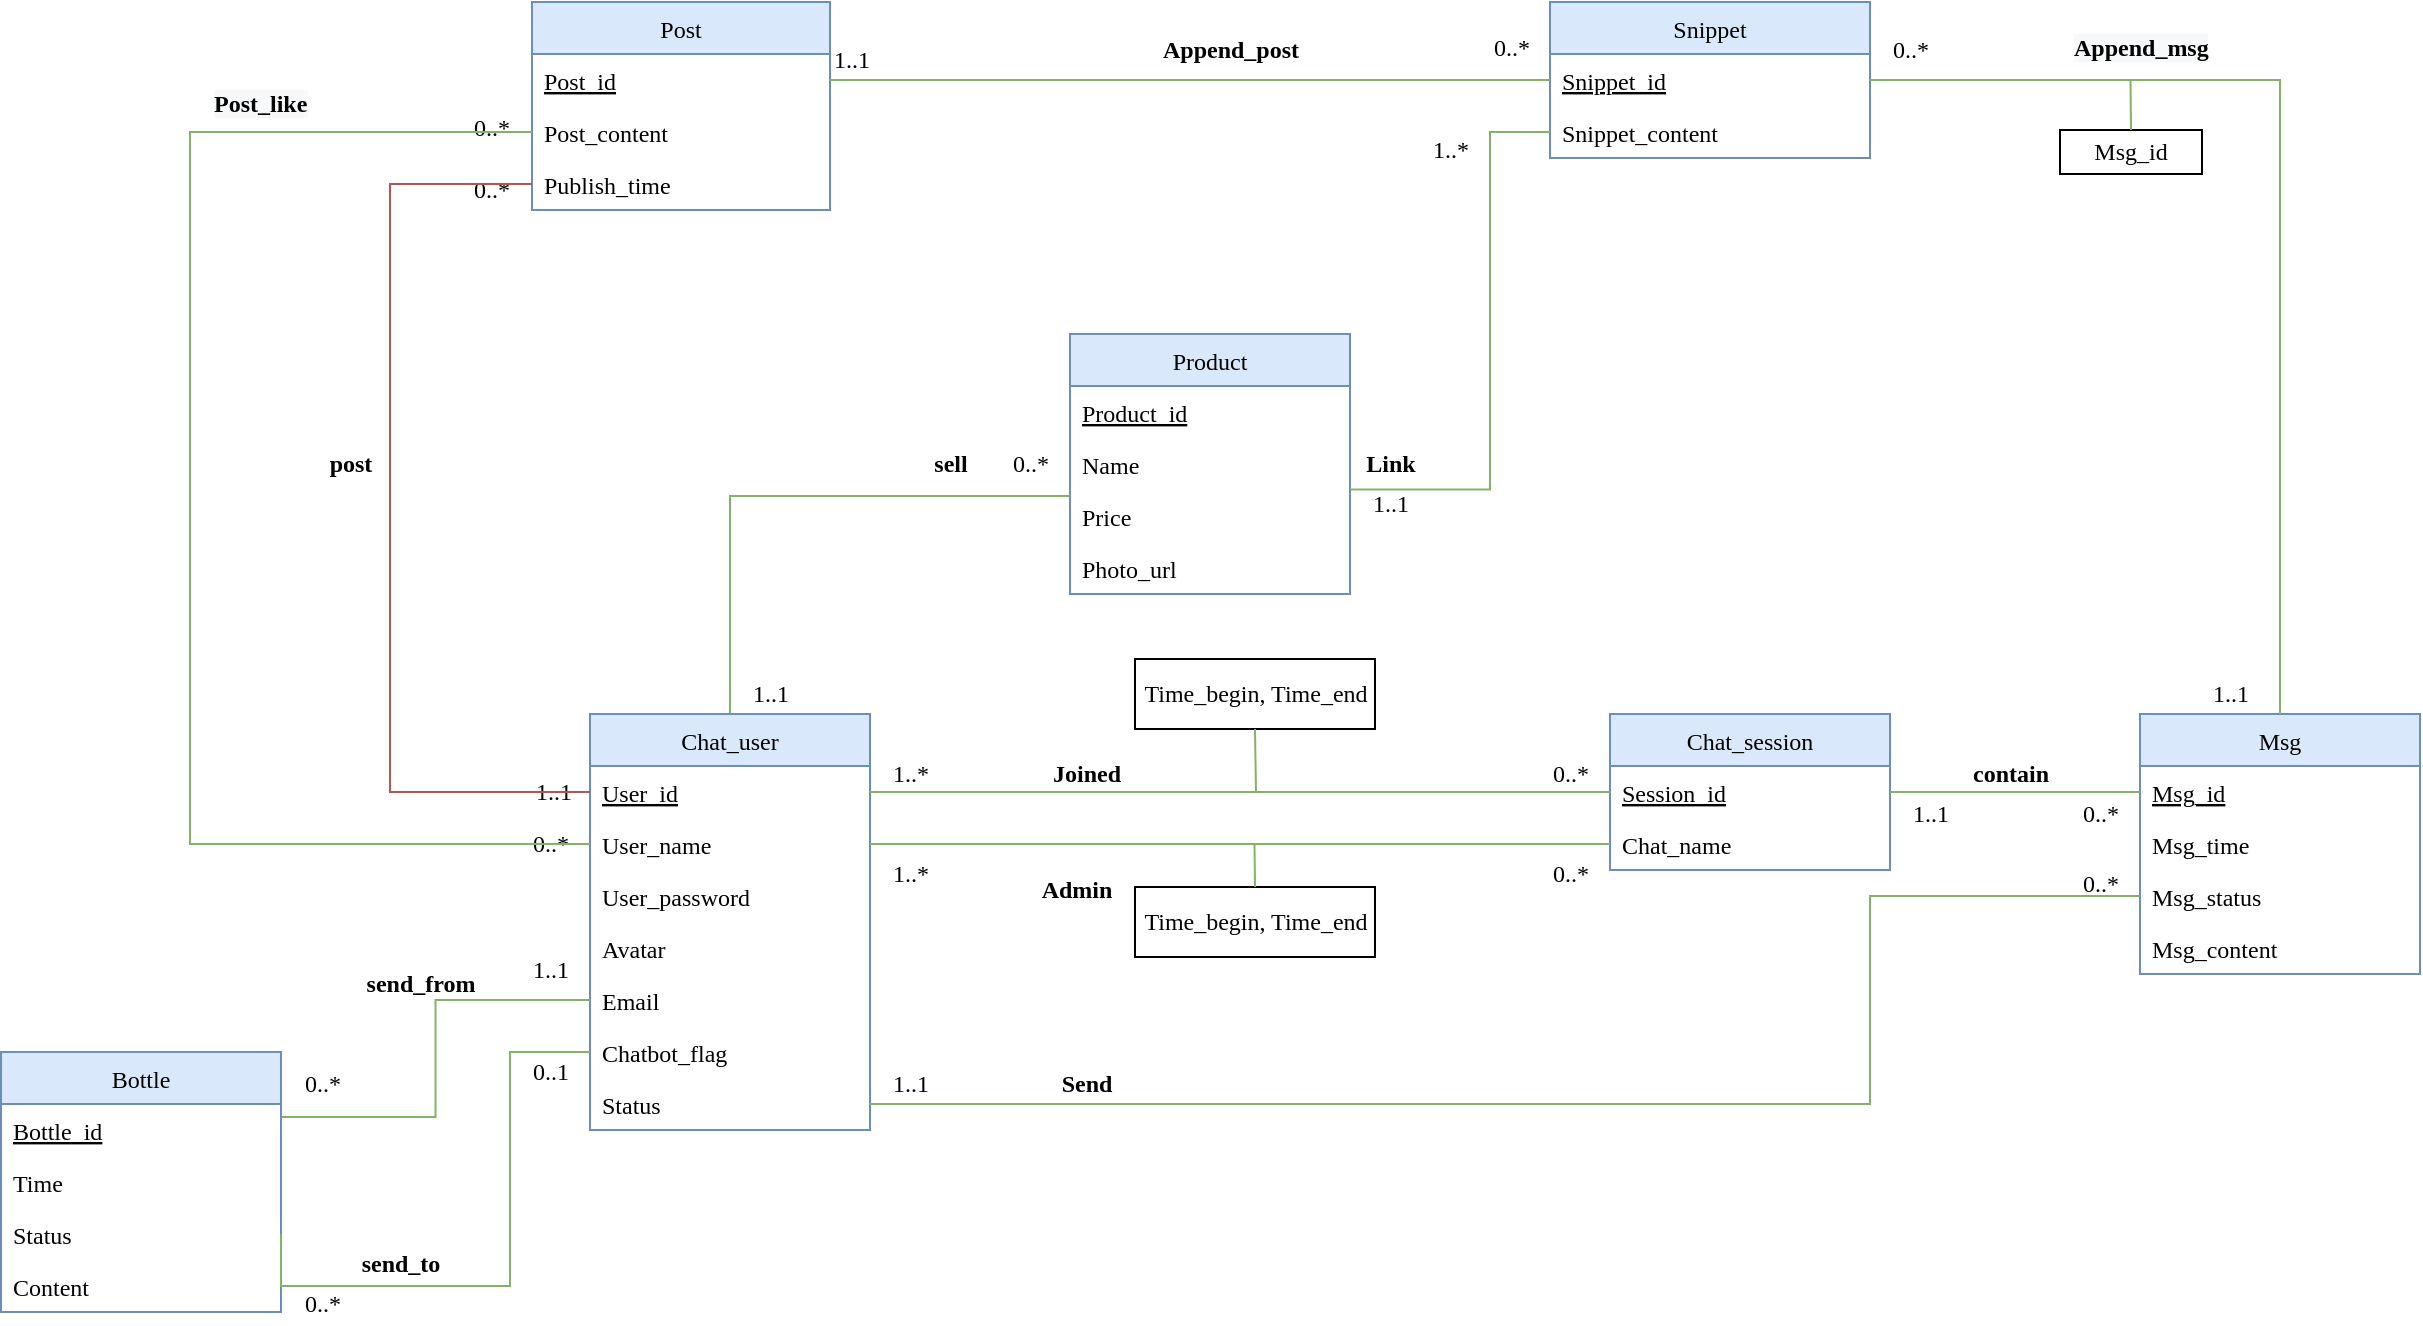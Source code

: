 <mxfile version="14.4.2" type="device"><diagram id="dTtkQIJYa2IMiTzv9Ntz" name="Page-1"><mxGraphModel dx="1933" dy="2166" grid="1" gridSize="10" guides="1" tooltips="1" connect="1" arrows="1" fold="1" page="1" pageScale="1" pageWidth="827" pageHeight="1169" math="0" shadow="0"><root><mxCell id="0"/><mxCell id="1" parent="0"/><mxCell id="8RAyutqbreIMR5R0XzN1-37" style="edgeStyle=orthogonalEdgeStyle;rounded=0;orthogonalLoop=1;jettySize=auto;html=1;exitX=0.5;exitY=0;exitDx=0;exitDy=0;entryX=0;entryY=0.5;entryDx=0;entryDy=0;endArrow=none;endFill=0;fontFamily=Verdana;fillColor=#d5e8d4;strokeColor=#82b366;" parent="1" source="8lagJGN-GqbH0Vg4iJa4-3" edge="1"><mxGeometry relative="1" as="geometry"><Array as="points"><mxPoint x="200" y="216"/></Array><mxPoint x="370" y="216" as="targetPoint"/></mxGeometry></mxCell><mxCell id="8lagJGN-GqbH0Vg4iJa4-3" value="Chat_user" style="swimlane;fontStyle=0;childLayout=stackLayout;horizontal=1;startSize=26;fillColor=#dae8fc;horizontalStack=0;resizeParent=1;resizeParentMax=0;resizeLast=0;collapsible=1;marginBottom=0;fontFamily=Verdana;strokeColor=#6c8ebf;" parent="1" vertex="1"><mxGeometry x="130" y="325" width="140" height="208" as="geometry"><mxRectangle x="470" y="430" width="60" height="26" as="alternateBounds"/></mxGeometry></mxCell><mxCell id="8lagJGN-GqbH0Vg4iJa4-4" value="User_id" style="text;strokeColor=none;fillColor=none;align=left;verticalAlign=top;spacingLeft=4;spacingRight=4;overflow=hidden;rotatable=0;points=[[0,0.5],[1,0.5]];portConstraint=eastwest;fontStyle=4;fontFamily=Verdana;" parent="8lagJGN-GqbH0Vg4iJa4-3" vertex="1"><mxGeometry y="26" width="140" height="26" as="geometry"/></mxCell><mxCell id="8lagJGN-GqbH0Vg4iJa4-5" value="User_name" style="text;strokeColor=none;fillColor=none;align=left;verticalAlign=top;spacingLeft=4;spacingRight=4;overflow=hidden;rotatable=0;points=[[0,0.5],[1,0.5]];portConstraint=eastwest;fontFamily=Verdana;" parent="8lagJGN-GqbH0Vg4iJa4-3" vertex="1"><mxGeometry y="52" width="140" height="26" as="geometry"/></mxCell><mxCell id="8lagJGN-GqbH0Vg4iJa4-6" value="User_password" style="text;strokeColor=none;fillColor=none;align=left;verticalAlign=top;spacingLeft=4;spacingRight=4;overflow=hidden;rotatable=0;points=[[0,0.5],[1,0.5]];portConstraint=eastwest;fontFamily=Verdana;" parent="8lagJGN-GqbH0Vg4iJa4-3" vertex="1"><mxGeometry y="78" width="140" height="26" as="geometry"/></mxCell><mxCell id="n4pVlpThut_DQTIlphxN-23" value="Avatar" style="text;strokeColor=none;fillColor=none;align=left;verticalAlign=top;spacingLeft=4;spacingRight=4;overflow=hidden;rotatable=0;points=[[0,0.5],[1,0.5]];portConstraint=eastwest;fontFamily=Verdana;" parent="8lagJGN-GqbH0Vg4iJa4-3" vertex="1"><mxGeometry y="104" width="140" height="26" as="geometry"/></mxCell><mxCell id="tEU7X94DvSa0BvS8k2yI-3" value="Email" style="text;strokeColor=none;fillColor=none;align=left;verticalAlign=top;spacingLeft=4;spacingRight=4;overflow=hidden;rotatable=0;points=[[0,0.5],[1,0.5]];portConstraint=eastwest;fontFamily=Verdana;" parent="8lagJGN-GqbH0Vg4iJa4-3" vertex="1"><mxGeometry y="130" width="140" height="26" as="geometry"/></mxCell><mxCell id="sKKU6vG8FIEmvplbqzsH-193" value="Chatbot_flag" style="text;strokeColor=none;fillColor=none;align=left;verticalAlign=top;spacingLeft=4;spacingRight=4;overflow=hidden;rotatable=0;points=[[0,0.5],[1,0.5]];portConstraint=eastwest;fontFamily=Verdana;" parent="8lagJGN-GqbH0Vg4iJa4-3" vertex="1"><mxGeometry y="156" width="140" height="26" as="geometry"/></mxCell><mxCell id="sKKU6vG8FIEmvplbqzsH-180" value="Status" style="text;strokeColor=none;fillColor=none;align=left;verticalAlign=top;spacingLeft=4;spacingRight=4;overflow=hidden;rotatable=0;points=[[0,0.5],[1,0.5]];portConstraint=eastwest;fontFamily=Verdana;" parent="8lagJGN-GqbH0Vg4iJa4-3" vertex="1"><mxGeometry y="182" width="140" height="26" as="geometry"/></mxCell><mxCell id="8lagJGN-GqbH0Vg4iJa4-7" value="Chat_session" style="swimlane;fontStyle=0;childLayout=stackLayout;horizontal=1;startSize=26;fillColor=#dae8fc;horizontalStack=0;resizeParent=1;resizeParentMax=0;resizeLast=0;collapsible=1;marginBottom=0;fontFamily=Verdana;strokeColor=#6c8ebf;" parent="1" vertex="1"><mxGeometry x="640" y="325" width="140" height="78" as="geometry"/></mxCell><mxCell id="8lagJGN-GqbH0Vg4iJa4-8" value="Session_id" style="text;strokeColor=none;fillColor=none;align=left;verticalAlign=top;spacingLeft=4;spacingRight=4;overflow=hidden;rotatable=0;points=[[0,0.5],[1,0.5]];portConstraint=eastwest;fontStyle=4;fontFamily=Verdana;" parent="8lagJGN-GqbH0Vg4iJa4-7" vertex="1"><mxGeometry y="26" width="140" height="26" as="geometry"/></mxCell><mxCell id="8lagJGN-GqbH0Vg4iJa4-9" value="Chat_name" style="text;strokeColor=none;fillColor=none;align=left;verticalAlign=top;spacingLeft=4;spacingRight=4;overflow=hidden;rotatable=0;points=[[0,0.5],[1,0.5]];portConstraint=eastwest;fontFamily=Verdana;" parent="8lagJGN-GqbH0Vg4iJa4-7" vertex="1"><mxGeometry y="52" width="140" height="26" as="geometry"/></mxCell><mxCell id="8lagJGN-GqbH0Vg4iJa4-69" value="Msg" style="swimlane;fontStyle=0;childLayout=stackLayout;horizontal=1;startSize=26;fillColor=#dae8fc;horizontalStack=0;resizeParent=1;resizeParentMax=0;resizeLast=0;collapsible=1;marginBottom=0;fontFamily=Verdana;strokeColor=#6c8ebf;" parent="1" vertex="1"><mxGeometry x="905" y="325" width="140" height="130" as="geometry"><mxRectangle x="970" y="430" width="60" height="26" as="alternateBounds"/></mxGeometry></mxCell><mxCell id="8lagJGN-GqbH0Vg4iJa4-76" value="Msg_id" style="text;strokeColor=none;fillColor=none;align=left;verticalAlign=top;spacingLeft=4;spacingRight=4;overflow=hidden;rotatable=0;points=[[0,0.5],[1,0.5]];portConstraint=eastwest;fontStyle=4;fontFamily=Verdana;" parent="8lagJGN-GqbH0Vg4iJa4-69" vertex="1"><mxGeometry y="26" width="140" height="26" as="geometry"/></mxCell><mxCell id="8lagJGN-GqbH0Vg4iJa4-70" value="Msg_time" style="text;strokeColor=none;fillColor=none;align=left;verticalAlign=top;spacingLeft=4;spacingRight=4;overflow=hidden;rotatable=0;points=[[0,0.5],[1,0.5]];portConstraint=eastwest;fontFamily=Verdana;fontStyle=0" parent="8lagJGN-GqbH0Vg4iJa4-69" vertex="1"><mxGeometry y="52" width="140" height="26" as="geometry"/></mxCell><mxCell id="2" value="Msg_status" style="text;strokeColor=none;fillColor=none;align=left;verticalAlign=top;spacingLeft=4;spacingRight=4;overflow=hidden;rotatable=0;points=[[0,0.5],[1,0.5]];portConstraint=eastwest;fontFamily=Verdana;fontStyle=0" parent="8lagJGN-GqbH0Vg4iJa4-69" vertex="1"><mxGeometry y="78" width="140" height="26" as="geometry"/></mxCell><mxCell id="8lagJGN-GqbH0Vg4iJa4-72" value="Msg_content" style="text;strokeColor=none;fillColor=none;align=left;verticalAlign=top;spacingLeft=4;spacingRight=4;overflow=hidden;rotatable=0;points=[[0,0.5],[1,0.5]];portConstraint=eastwest;fontFamily=Verdana;fontStyle=0" parent="8lagJGN-GqbH0Vg4iJa4-69" vertex="1"><mxGeometry y="104" width="140" height="26" as="geometry"/></mxCell><mxCell id="dCPLGyzFnE5LpVqUAaXf-17" value="1..*" style="text;html=1;align=center;verticalAlign=middle;resizable=0;points=[];autosize=1;fontFamily=Verdana;" parent="1" vertex="1"><mxGeometry x="270" y="345" width="40" height="20" as="geometry"/></mxCell><mxCell id="dCPLGyzFnE5LpVqUAaXf-18" value="0..*" style="text;html=1;align=center;verticalAlign=middle;resizable=0;points=[];autosize=1;fontFamily=Verdana;" parent="1" vertex="1"><mxGeometry x="600" y="345" width="40" height="20" as="geometry"/></mxCell><mxCell id="dCPLGyzFnE5LpVqUAaXf-21" style="edgeStyle=orthogonalEdgeStyle;rounded=0;orthogonalLoop=1;jettySize=auto;html=1;exitX=1;exitY=0.5;exitDx=0;exitDy=0;entryX=0;entryY=0.5;entryDx=0;entryDy=0;endArrow=none;endFill=0;fontFamily=Verdana;fillColor=#d5e8d4;strokeColor=#82b366;" parent="1" source="8lagJGN-GqbH0Vg4iJa4-8" target="8lagJGN-GqbH0Vg4iJa4-76" edge="1"><mxGeometry relative="1" as="geometry"/></mxCell><mxCell id="dCPLGyzFnE5LpVqUAaXf-22" value="0..*" style="text;html=1;align=center;verticalAlign=middle;resizable=0;points=[];autosize=1;fontFamily=Verdana;" parent="1" vertex="1"><mxGeometry x="865" y="365" width="40" height="20" as="geometry"/></mxCell><mxCell id="dCPLGyzFnE5LpVqUAaXf-23" value="1..1" style="text;html=1;align=center;verticalAlign=middle;resizable=0;points=[];autosize=1;fontFamily=Verdana;" parent="1" vertex="1"><mxGeometry x="780" y="365" width="40" height="20" as="geometry"/></mxCell><mxCell id="dCPLGyzFnE5LpVqUAaXf-55" style="edgeStyle=orthogonalEdgeStyle;rounded=0;orthogonalLoop=1;jettySize=auto;html=1;exitX=1;exitY=0.5;exitDx=0;exitDy=0;entryX=0;entryY=0.5;entryDx=0;entryDy=0;endArrow=none;endFill=0;fontFamily=Verdana;fillColor=#d5e8d4;strokeColor=#82b366;" parent="1" source="8lagJGN-GqbH0Vg4iJa4-5" target="8lagJGN-GqbH0Vg4iJa4-9" edge="1"><mxGeometry relative="1" as="geometry"><mxPoint x="270" y="468.0" as="sourcePoint"/><mxPoint x="390" y="469" as="targetPoint"/></mxGeometry></mxCell><mxCell id="dCPLGyzFnE5LpVqUAaXf-58" value="1..*" style="text;html=1;align=center;verticalAlign=middle;resizable=0;points=[];autosize=1;fontFamily=Verdana;" parent="1" vertex="1"><mxGeometry x="270" y="395" width="40" height="20" as="geometry"/></mxCell><mxCell id="sKKU6vG8FIEmvplbqzsH-143" value="Post" style="swimlane;fontStyle=0;childLayout=stackLayout;horizontal=1;startSize=26;fillColor=#dae8fc;horizontalStack=0;resizeParent=1;resizeParentMax=0;resizeLast=0;collapsible=1;marginBottom=0;fontFamily=Verdana;strokeColor=#6c8ebf;" parent="1" vertex="1"><mxGeometry x="101" y="-31" width="149" height="104" as="geometry"/></mxCell><mxCell id="sKKU6vG8FIEmvplbqzsH-144" value="Post_id" style="text;strokeColor=none;fillColor=none;align=left;verticalAlign=top;spacingLeft=4;spacingRight=4;overflow=hidden;rotatable=0;points=[[0,0.5],[1,0.5]];portConstraint=eastwest;fontStyle=4;fontFamily=Verdana;" parent="sKKU6vG8FIEmvplbqzsH-143" vertex="1"><mxGeometry y="26" width="149" height="26" as="geometry"/></mxCell><mxCell id="sKKU6vG8FIEmvplbqzsH-151" value="Post_content" style="text;strokeColor=none;fillColor=none;align=left;verticalAlign=top;spacingLeft=4;spacingRight=4;overflow=hidden;rotatable=0;points=[[0,0.5],[1,0.5]];portConstraint=eastwest;fontFamily=Verdana;" parent="sKKU6vG8FIEmvplbqzsH-143" vertex="1"><mxGeometry y="52" width="149" height="26" as="geometry"/></mxCell><mxCell id="sKKU6vG8FIEmvplbqzsH-145" value="Publish_time" style="text;strokeColor=none;fillColor=none;align=left;verticalAlign=top;spacingLeft=4;spacingRight=4;overflow=hidden;rotatable=0;points=[[0,0.5],[1,0.5]];portConstraint=eastwest;fontFamily=Verdana;" parent="sKKU6vG8FIEmvplbqzsH-143" vertex="1"><mxGeometry y="78" width="149" height="26" as="geometry"/></mxCell><mxCell id="sKKU6vG8FIEmvplbqzsH-169" value="Snippet" style="swimlane;fontStyle=0;childLayout=stackLayout;horizontal=1;startSize=26;fillColor=#dae8fc;horizontalStack=0;resizeParent=1;resizeParentMax=0;resizeLast=0;collapsible=1;marginBottom=0;fontFamily=Verdana;strokeColor=#6c8ebf;" parent="1" vertex="1"><mxGeometry x="610" y="-31" width="160" height="78" as="geometry"/></mxCell><mxCell id="sKKU6vG8FIEmvplbqzsH-170" value="Snippet_id" style="text;strokeColor=none;fillColor=none;align=left;verticalAlign=top;spacingLeft=4;spacingRight=4;overflow=hidden;rotatable=0;points=[[0,0.5],[1,0.5]];portConstraint=eastwest;fontStyle=4;fontFamily=Verdana;" parent="sKKU6vG8FIEmvplbqzsH-169" vertex="1"><mxGeometry y="26" width="160" height="26" as="geometry"/></mxCell><mxCell id="sKKU6vG8FIEmvplbqzsH-172" value="Snippet_content" style="text;strokeColor=none;fillColor=none;align=left;verticalAlign=top;spacingLeft=4;spacingRight=4;overflow=hidden;rotatable=0;points=[[0,0.5],[1,0.5]];portConstraint=eastwest;fontFamily=Verdana;" parent="sKKU6vG8FIEmvplbqzsH-169" vertex="1"><mxGeometry y="52" width="160" height="26" as="geometry"/></mxCell><mxCell id="sKKU6vG8FIEmvplbqzsH-178" style="edgeStyle=orthogonalEdgeStyle;rounded=0;orthogonalLoop=1;jettySize=auto;html=1;exitX=1;exitY=0.5;exitDx=0;exitDy=0;endArrow=none;endFill=0;fontFamily=Verdana;entryX=0;entryY=0.5;entryDx=0;entryDy=0;fillColor=#d5e8d4;strokeColor=#82b366;" parent="1" source="sKKU6vG8FIEmvplbqzsH-144" target="sKKU6vG8FIEmvplbqzsH-170" edge="1"><mxGeometry relative="1" as="geometry"><mxPoint x="610" y="10" as="targetPoint"/><Array as="points"><mxPoint x="540" y="8"/><mxPoint x="540" y="8"/></Array></mxGeometry></mxCell><mxCell id="11" value="1..1" style="text;html=1;resizable=0;points=[];autosize=1;align=left;verticalAlign=top;spacingTop=-4;fontFamily=Verdana;" parent="1" vertex="1"><mxGeometry x="250" y="-12" width="40" height="20" as="geometry"/></mxCell><mxCell id="13" value="0..*" style="text;html=1;resizable=0;points=[];autosize=1;align=left;verticalAlign=top;spacingTop=-4;fontFamily=Verdana;" parent="1" vertex="1"><mxGeometry x="580" y="-18" width="40" height="20" as="geometry"/></mxCell><mxCell id="21" value="0..*" style="text;html=1;resizable=0;points=[];autosize=1;align=left;verticalAlign=top;spacingTop=-4;fontFamily=Verdana;" parent="1" vertex="1"><mxGeometry x="70" y="22" width="40" height="20" as="geometry"/></mxCell><mxCell id="22" value="1..1" style="text;html=1;resizable=0;points=[];autosize=1;align=left;verticalAlign=top;spacingTop=-4;fontFamily=Verdana;" parent="1" vertex="1"><mxGeometry x="101" y="354" width="40" height="20" as="geometry"/></mxCell><mxCell id="8RAyutqbreIMR5R0XzN1-30" style="edgeStyle=orthogonalEdgeStyle;rounded=0;orthogonalLoop=1;jettySize=auto;html=1;exitX=1;exitY=0.5;exitDx=0;exitDy=0;entryX=0.5;entryY=0;entryDx=0;entryDy=0;endArrow=none;endFill=0;fontFamily=Verdana;fillColor=#d5e8d4;strokeColor=#82b366;" parent="1" source="sKKU6vG8FIEmvplbqzsH-170" target="8lagJGN-GqbH0Vg4iJa4-69" edge="1"><mxGeometry relative="1" as="geometry"><mxPoint x="1010" y="8" as="sourcePoint"/></mxGeometry></mxCell><mxCell id="8RAyutqbreIMR5R0XzN1-31" value="Product" style="swimlane;fontStyle=0;childLayout=stackLayout;horizontal=1;startSize=26;fillColor=#dae8fc;horizontalStack=0;resizeParent=1;resizeParentMax=0;resizeLast=0;collapsible=1;marginBottom=0;fontFamily=Verdana;strokeColor=#6c8ebf;" parent="1" vertex="1"><mxGeometry x="370" y="135" width="140" height="130" as="geometry"/></mxCell><mxCell id="8RAyutqbreIMR5R0XzN1-32" value="Product_id" style="text;strokeColor=none;fillColor=none;align=left;verticalAlign=top;spacingLeft=4;spacingRight=4;overflow=hidden;rotatable=0;points=[[0,0.5],[1,0.5]];portConstraint=eastwest;fontStyle=4;fontFamily=Verdana;" parent="8RAyutqbreIMR5R0XzN1-31" vertex="1"><mxGeometry y="26" width="140" height="26" as="geometry"/></mxCell><mxCell id="8RAyutqbreIMR5R0XzN1-33" value="Name" style="text;strokeColor=none;fillColor=none;align=left;verticalAlign=top;spacingLeft=4;spacingRight=4;overflow=hidden;rotatable=0;points=[[0,0.5],[1,0.5]];portConstraint=eastwest;fontStyle=0;fontFamily=Verdana;" parent="8RAyutqbreIMR5R0XzN1-31" vertex="1"><mxGeometry y="52" width="140" height="26" as="geometry"/></mxCell><mxCell id="8RAyutqbreIMR5R0XzN1-35" value="Price" style="text;strokeColor=none;fillColor=none;align=left;verticalAlign=top;spacingLeft=4;spacingRight=4;overflow=hidden;rotatable=0;points=[[0,0.5],[1,0.5]];portConstraint=eastwest;fontFamily=Verdana;" parent="8RAyutqbreIMR5R0XzN1-31" vertex="1"><mxGeometry y="78" width="140" height="26" as="geometry"/></mxCell><mxCell id="Lsxp5XS780Nxvkdl08ND-22" value="Photo_url" style="text;strokeColor=none;fillColor=none;align=left;verticalAlign=top;spacingLeft=4;spacingRight=4;overflow=hidden;rotatable=0;points=[[0,0.5],[1,0.5]];portConstraint=eastwest;fontFamily=Verdana;" parent="8RAyutqbreIMR5R0XzN1-31" vertex="1"><mxGeometry y="104" width="140" height="26" as="geometry"/></mxCell><mxCell id="8RAyutqbreIMR5R0XzN1-87" style="edgeStyle=orthogonalEdgeStyle;rounded=0;orthogonalLoop=1;jettySize=auto;html=1;exitX=1;exitY=0.25;exitDx=0;exitDy=0;entryX=0;entryY=0.5;entryDx=0;entryDy=0;endArrow=none;endFill=0;fontFamily=Verdana;fontStyle=1;fillColor=#d5e8d4;strokeColor=#82b366;" parent="1" source="8RAyutqbreIMR5R0XzN1-45" target="tEU7X94DvSa0BvS8k2yI-3" edge="1"><mxGeometry relative="1" as="geometry"/></mxCell><mxCell id="8RAyutqbreIMR5R0XzN1-45" value="Bottle" style="swimlane;fontStyle=0;childLayout=stackLayout;horizontal=1;startSize=26;fillColor=#dae8fc;horizontalStack=0;resizeParent=1;resizeParentMax=0;resizeLast=0;collapsible=1;marginBottom=0;fontFamily=Verdana;strokeColor=#6c8ebf;" parent="1" vertex="1"><mxGeometry x="-164.5" y="494" width="140" height="130" as="geometry"><mxRectangle x="470" y="430" width="60" height="26" as="alternateBounds"/></mxGeometry></mxCell><mxCell id="8RAyutqbreIMR5R0XzN1-46" value="Bottle_id" style="text;strokeColor=none;fillColor=none;align=left;verticalAlign=top;spacingLeft=4;spacingRight=4;overflow=hidden;rotatable=0;points=[[0,0.5],[1,0.5]];portConstraint=eastwest;fontStyle=4;fontFamily=Verdana;" parent="8RAyutqbreIMR5R0XzN1-45" vertex="1"><mxGeometry y="26" width="140" height="26" as="geometry"/></mxCell><mxCell id="8RAyutqbreIMR5R0XzN1-61" value="Time" style="text;strokeColor=none;fillColor=none;align=left;verticalAlign=top;spacingLeft=4;spacingRight=4;overflow=hidden;rotatable=0;points=[[0,0.5],[1,0.5]];portConstraint=eastwest;fontFamily=Verdana;" parent="8RAyutqbreIMR5R0XzN1-45" vertex="1"><mxGeometry y="52" width="140" height="26" as="geometry"/></mxCell><mxCell id="8RAyutqbreIMR5R0XzN1-62" value="Status" style="text;strokeColor=none;fillColor=none;align=left;verticalAlign=top;spacingLeft=4;spacingRight=4;overflow=hidden;rotatable=0;points=[[0,0.5],[1,0.5]];portConstraint=eastwest;fontFamily=Verdana;" parent="8RAyutqbreIMR5R0XzN1-45" vertex="1"><mxGeometry y="78" width="140" height="26" as="geometry"/></mxCell><mxCell id="8RAyutqbreIMR5R0XzN1-48" value="Content" style="text;strokeColor=none;fillColor=none;align=left;verticalAlign=top;spacingLeft=4;spacingRight=4;overflow=hidden;rotatable=0;points=[[0,0.5],[1,0.5]];portConstraint=eastwest;fontFamily=Verdana;" parent="8RAyutqbreIMR5R0XzN1-45" vertex="1"><mxGeometry y="104" width="140" height="26" as="geometry"/></mxCell><mxCell id="8RAyutqbreIMR5R0XzN1-63" value="0..*" style="text;html=1;align=center;verticalAlign=middle;resizable=0;points=[];autosize=1;fontFamily=Verdana;" parent="1" vertex="1"><mxGeometry x="-24.5" y="500" width="40" height="20" as="geometry"/></mxCell><mxCell id="8RAyutqbreIMR5R0XzN1-64" value="1..1" style="text;html=1;align=center;verticalAlign=middle;resizable=0;points=[];autosize=1;fontFamily=Verdana;" parent="1" vertex="1"><mxGeometry x="90" y="443" width="40" height="20" as="geometry"/></mxCell><mxCell id="8RAyutqbreIMR5R0XzN1-66" value="Append_post" style="text;html=1;align=center;verticalAlign=middle;resizable=0;points=[];autosize=1;fontFamily=Verdana;fontStyle=1" parent="1" vertex="1"><mxGeometry x="400" y="-17" width="100" height="20" as="geometry"/></mxCell><mxCell id="8RAyutqbreIMR5R0XzN1-67" value="Link" style="text;html=1;align=center;verticalAlign=middle;resizable=0;points=[];autosize=1;fontFamily=Verdana;fontStyle=1" parent="1" vertex="1"><mxGeometry x="510" y="190" width="40" height="20" as="geometry"/></mxCell><mxCell id="8RAyutqbreIMR5R0XzN1-68" style="edgeStyle=orthogonalEdgeStyle;rounded=0;orthogonalLoop=1;jettySize=auto;html=1;exitX=0;exitY=0.5;exitDx=0;exitDy=0;entryX=1;entryY=-0.008;entryDx=0;entryDy=0;endArrow=none;endFill=0;fontFamily=Verdana;fillColor=#d5e8d4;strokeColor=#82b366;entryPerimeter=0;" parent="1" source="sKKU6vG8FIEmvplbqzsH-172" target="8RAyutqbreIMR5R0XzN1-35" edge="1"><mxGeometry relative="1" as="geometry"><Array as="points"><mxPoint x="580" y="34"/><mxPoint x="580" y="213"/></Array></mxGeometry></mxCell><mxCell id="8RAyutqbreIMR5R0XzN1-70" style="edgeStyle=orthogonalEdgeStyle;rounded=0;orthogonalLoop=1;jettySize=auto;html=1;exitX=1;exitY=0.5;exitDx=0;exitDy=0;entryX=0;entryY=0.5;entryDx=0;entryDy=0;endArrow=none;endFill=0;fontFamily=Verdana;fillColor=#d5e8d4;strokeColor=#82b366;" parent="1" source="8lagJGN-GqbH0Vg4iJa4-4" target="8lagJGN-GqbH0Vg4iJa4-8" edge="1"><mxGeometry relative="1" as="geometry"/></mxCell><mxCell id="8RAyutqbreIMR5R0XzN1-71" value="Joined" style="text;html=1;align=center;verticalAlign=middle;resizable=0;points=[];autosize=1;fontFamily=Verdana;fontStyle=1" parent="1" vertex="1"><mxGeometry x="347.5" y="345" width="60" height="20" as="geometry"/></mxCell><mxCell id="8RAyutqbreIMR5R0XzN1-72" value="Time_begin, Time_end" style="rounded=0;whiteSpace=wrap;html=1;fontFamily=Verdana;" parent="1" vertex="1"><mxGeometry x="402.5" y="297.5" width="120" height="35" as="geometry"/></mxCell><mxCell id="8RAyutqbreIMR5R0XzN1-74" value="Admin" style="text;html=1;align=center;verticalAlign=middle;resizable=0;points=[];autosize=1;fontFamily=Verdana;fontStyle=1" parent="1" vertex="1"><mxGeometry x="342.5" y="403" width="60" height="20" as="geometry"/></mxCell><mxCell id="dCPLGyzFnE5LpVqUAaXf-61" value="0..*" style="text;html=1;align=center;verticalAlign=middle;resizable=0;points=[];autosize=1;fontFamily=Verdana;" parent="1" vertex="1"><mxGeometry x="600" y="395" width="40" height="20" as="geometry"/></mxCell><mxCell id="8RAyutqbreIMR5R0XzN1-76" value="Time_begin, Time_end" style="rounded=0;whiteSpace=wrap;html=1;fontFamily=Verdana;" parent="1" vertex="1"><mxGeometry x="402.5" y="411.5" width="120" height="35" as="geometry"/></mxCell><mxCell id="8RAyutqbreIMR5R0XzN1-79" value="&lt;span style=&quot;color: rgb(0, 0, 0); font-size: 12px; font-style: normal; letter-spacing: normal; text-align: center; text-indent: 0px; text-transform: none; word-spacing: 0px; background-color: rgb(248, 249, 250); display: inline; float: none;&quot;&gt;Post_like&lt;br&gt;&lt;br&gt;&lt;/span&gt;" style="text;whiteSpace=wrap;html=1;fontFamily=Verdana;fontStyle=1" parent="1" vertex="1"><mxGeometry x="-60" y="6" width="60" height="30" as="geometry"/></mxCell><mxCell id="8RAyutqbreIMR5R0XzN1-81" value="0..*" style="text;html=1;resizable=0;points=[];autosize=1;align=left;verticalAlign=top;spacingTop=-4;fontFamily=Verdana;" parent="1" vertex="1"><mxGeometry x="70" y="53" width="40" height="20" as="geometry"/></mxCell><mxCell id="8RAyutqbreIMR5R0XzN1-85" value="&lt;span style=&quot;color: rgb(0, 0, 0); font-size: 12px; font-style: normal; letter-spacing: normal; text-align: center; text-indent: 0px; text-transform: none; word-spacing: 0px; background-color: rgb(248, 249, 250); display: inline; float: none;&quot;&gt;Append_msg&lt;/span&gt;" style="text;whiteSpace=wrap;html=1;fontFamily=Verdana;fontStyle=1" parent="1" vertex="1"><mxGeometry x="870" y="-22" width="100" height="30" as="geometry"/></mxCell><mxCell id="8RAyutqbreIMR5R0XzN1-86" value="&lt;span&gt;Msg_id&lt;/span&gt;" style="rounded=0;whiteSpace=wrap;html=1;fontFamily=Verdana;" parent="1" vertex="1"><mxGeometry x="865" y="33" width="71" height="22" as="geometry"/></mxCell><mxCell id="8RAyutqbreIMR5R0XzN1-90" value="0..*" style="text;html=1;align=center;verticalAlign=middle;resizable=0;points=[];autosize=1;fontFamily=Verdana;" parent="1" vertex="1"><mxGeometry x="770" y="-17" width="40" height="20" as="geometry"/></mxCell><mxCell id="8RAyutqbreIMR5R0XzN1-91" value="1..1" style="text;html=1;align=center;verticalAlign=middle;resizable=0;points=[];autosize=1;fontFamily=Verdana;" parent="1" vertex="1"><mxGeometry x="930" y="305" width="40" height="20" as="geometry"/></mxCell><mxCell id="8RAyutqbreIMR5R0XzN1-92" value="1..1" style="text;html=1;align=center;verticalAlign=middle;resizable=0;points=[];autosize=1;fontFamily=Verdana;" parent="1" vertex="1"><mxGeometry x="510" y="210" width="40" height="20" as="geometry"/></mxCell><mxCell id="8RAyutqbreIMR5R0XzN1-93" value="1..*" style="text;html=1;align=center;verticalAlign=middle;resizable=0;points=[];autosize=1;fontFamily=Verdana;" parent="1" vertex="1"><mxGeometry x="540" y="33" width="40" height="20" as="geometry"/></mxCell><mxCell id="8RAyutqbreIMR5R0XzN1-94" value="0..*" style="text;html=1;align=center;verticalAlign=middle;resizable=0;points=[];autosize=1;fontFamily=Verdana;" parent="1" vertex="1"><mxGeometry x="330" y="190" width="40" height="20" as="geometry"/></mxCell><mxCell id="8RAyutqbreIMR5R0XzN1-95" value="1..1" style="text;html=1;align=center;verticalAlign=middle;resizable=0;points=[];autosize=1;fontFamily=Verdana;" parent="1" vertex="1"><mxGeometry x="200" y="305" width="40" height="20" as="geometry"/></mxCell><mxCell id="8RAyutqbreIMR5R0XzN1-97" value="sell" style="text;html=1;align=center;verticalAlign=middle;resizable=0;points=[];autosize=1;fontFamily=Verdana;fontStyle=1" parent="1" vertex="1"><mxGeometry x="290" y="190" width="40" height="20" as="geometry"/></mxCell><mxCell id="8RAyutqbreIMR5R0XzN1-98" style="edgeStyle=orthogonalEdgeStyle;rounded=0;orthogonalLoop=1;jettySize=auto;html=1;exitX=0;exitY=0.5;exitDx=0;exitDy=0;entryX=0;entryY=0.5;entryDx=0;entryDy=0;endArrow=none;endFill=0;fontFamily=Verdana;fillColor=#f8cecc;strokeColor=#b85450;" parent="1" source="8lagJGN-GqbH0Vg4iJa4-4" target="sKKU6vG8FIEmvplbqzsH-145" edge="1"><mxGeometry relative="1" as="geometry"><Array as="points"><mxPoint x="30" y="364"/><mxPoint x="30" y="60"/></Array></mxGeometry></mxCell><mxCell id="8RAyutqbreIMR5R0XzN1-99" value="post" style="text;html=1;align=center;verticalAlign=middle;resizable=0;points=[];autosize=1;fontFamily=Verdana;fontStyle=1" parent="1" vertex="1"><mxGeometry x="-10" y="190" width="40" height="20" as="geometry"/></mxCell><mxCell id="8EY1kNSvJ3aniSIvpZ7l-22" value="contain" style="text;html=1;align=center;verticalAlign=middle;resizable=0;points=[];autosize=1;fontFamily=Verdana;fontStyle=1" parent="1" vertex="1"><mxGeometry x="805" y="345" width="70" height="20" as="geometry"/></mxCell><mxCell id="n4pVlpThut_DQTIlphxN-22" value="send_from" style="text;html=1;align=center;verticalAlign=middle;resizable=0;points=[];autosize=1;fontFamily=Verdana;fontStyle=1" parent="1" vertex="1"><mxGeometry y="450" width="90" height="20" as="geometry"/></mxCell><mxCell id="tEU7X94DvSa0BvS8k2yI-45" value="0..*" style="text;html=1;align=center;verticalAlign=middle;resizable=0;points=[];autosize=1;strokeColor=none;fillColor=none;fontFamily=Verdana;" parent="1" vertex="1"><mxGeometry x="90" y="380" width="40" height="20" as="geometry"/></mxCell><mxCell id="yvRyjUGcLQI_R1IMJfrh-22" style="edgeStyle=orthogonalEdgeStyle;rounded=0;orthogonalLoop=1;jettySize=auto;html=1;exitX=0;exitY=0.5;exitDx=0;exitDy=0;entryX=0;entryY=0.5;entryDx=0;entryDy=0;endArrow=none;endFill=0;fontFamily=Verdana;fillColor=#d5e8d4;strokeColor=#82b366;" parent="1" source="8lagJGN-GqbH0Vg4iJa4-5" target="sKKU6vG8FIEmvplbqzsH-151" edge="1"><mxGeometry relative="1" as="geometry"><Array as="points"><mxPoint x="-70" y="390"/><mxPoint x="-70" y="34"/></Array><mxPoint x="101" y="34" as="targetPoint"/><mxPoint x="130" y="390" as="sourcePoint"/></mxGeometry></mxCell><mxCell id="yvRyjUGcLQI_R1IMJfrh-26" style="edgeStyle=orthogonalEdgeStyle;rounded=0;orthogonalLoop=1;jettySize=auto;html=1;exitX=1;exitY=0.5;exitDx=0;exitDy=0;entryX=0;entryY=0.5;entryDx=0;entryDy=0;fillColor=#d5e8d4;strokeColor=#82b366;endArrow=none;endFill=0;" parent="1" source="sKKU6vG8FIEmvplbqzsH-180" target="2" edge="1"><mxGeometry relative="1" as="geometry"><Array as="points"><mxPoint x="770" y="520"/><mxPoint x="770" y="416"/></Array></mxGeometry></mxCell><mxCell id="yvRyjUGcLQI_R1IMJfrh-27" value="Send" style="text;html=1;align=center;verticalAlign=middle;resizable=0;points=[];autosize=1;fontFamily=Verdana;fontStyle=1" parent="1" vertex="1"><mxGeometry x="352.5" y="500" width="50" height="20" as="geometry"/></mxCell><mxCell id="yvRyjUGcLQI_R1IMJfrh-29" value="1..1" style="text;html=1;align=center;verticalAlign=middle;resizable=0;points=[];autosize=1;fontFamily=Verdana;" parent="1" vertex="1"><mxGeometry x="270" y="500" width="40" height="20" as="geometry"/></mxCell><mxCell id="yvRyjUGcLQI_R1IMJfrh-30" value="0..*" style="text;html=1;align=center;verticalAlign=middle;resizable=0;points=[];autosize=1;fontFamily=Verdana;" parent="1" vertex="1"><mxGeometry x="865" y="400" width="40" height="20" as="geometry"/></mxCell><mxCell id="yvRyjUGcLQI_R1IMJfrh-31" style="edgeStyle=orthogonalEdgeStyle;rounded=0;orthogonalLoop=1;jettySize=auto;html=1;exitX=0;exitY=0.5;exitDx=0;exitDy=0;entryX=1;entryY=0.5;entryDx=0;entryDy=0;endArrow=none;endFill=0;fontFamily=Verdana;fillColor=#d5e8d4;strokeColor=#82b366;" parent="1" source="sKKU6vG8FIEmvplbqzsH-193" edge="1"><mxGeometry relative="1" as="geometry"><mxPoint x="-24.5" y="585" as="targetPoint"/><Array as="points"><mxPoint x="90" y="494"/><mxPoint x="90" y="611"/></Array></mxGeometry></mxCell><mxCell id="yvRyjUGcLQI_R1IMJfrh-32" value="send_to" style="text;html=1;align=center;verticalAlign=middle;resizable=0;points=[];autosize=1;fontFamily=Verdana;fontStyle=1" parent="1" vertex="1"><mxGeometry y="590" width="70" height="20" as="geometry"/></mxCell><mxCell id="yvRyjUGcLQI_R1IMJfrh-33" value="0..1" style="text;html=1;align=center;verticalAlign=middle;resizable=0;points=[];autosize=1;fontFamily=Verdana;" parent="1" vertex="1"><mxGeometry x="90" y="494" width="40" height="20" as="geometry"/></mxCell><mxCell id="yvRyjUGcLQI_R1IMJfrh-34" value="" style="endArrow=none;html=1;fontFamily=Verdana;fillColor=#d5e8d4;strokeColor=#82b366;entryX=0.5;entryY=1;entryDx=0;entryDy=0;" parent="1" target="8RAyutqbreIMR5R0XzN1-72" edge="1"><mxGeometry width="50" height="50" relative="1" as="geometry"><mxPoint x="463" y="364" as="sourcePoint"/><mxPoint x="462.5" y="336.5" as="targetPoint"/><Array as="points"><mxPoint x="463" y="364"/></Array></mxGeometry></mxCell><mxCell id="yvRyjUGcLQI_R1IMJfrh-35" value="" style="endArrow=none;html=1;fontFamily=Verdana;fillColor=#d5e8d4;strokeColor=#82b366;entryX=0.5;entryY=1;entryDx=0;entryDy=0;exitX=0.5;exitY=0;exitDx=0;exitDy=0;" parent="1" source="8RAyutqbreIMR5R0XzN1-76" edge="1"><mxGeometry width="50" height="50" relative="1" as="geometry"><mxPoint x="462.5" y="410.5" as="sourcePoint"/><mxPoint x="462.25" y="390.25" as="targetPoint"/></mxGeometry></mxCell><mxCell id="yvRyjUGcLQI_R1IMJfrh-40" value="0..*" style="text;html=1;align=center;verticalAlign=middle;resizable=0;points=[];autosize=1;fontFamily=Verdana;" parent="1" vertex="1"><mxGeometry x="-24.5" y="610" width="40" height="20" as="geometry"/></mxCell><mxCell id="yvRyjUGcLQI_R1IMJfrh-41" value="" style="endArrow=none;html=1;fontFamily=Verdana;fillColor=#d5e8d4;strokeColor=#82b366;entryX=0.5;entryY=1;entryDx=0;entryDy=0;exitX=0.5;exitY=0;exitDx=0;exitDy=0;" parent="1" source="8RAyutqbreIMR5R0XzN1-86" edge="1"><mxGeometry width="50" height="50" relative="1" as="geometry"><mxPoint x="900.75" y="39.5" as="sourcePoint"/><mxPoint x="900.25" y="8" as="targetPoint"/><Array as="points"/></mxGeometry></mxCell></root></mxGraphModel></diagram></mxfile>